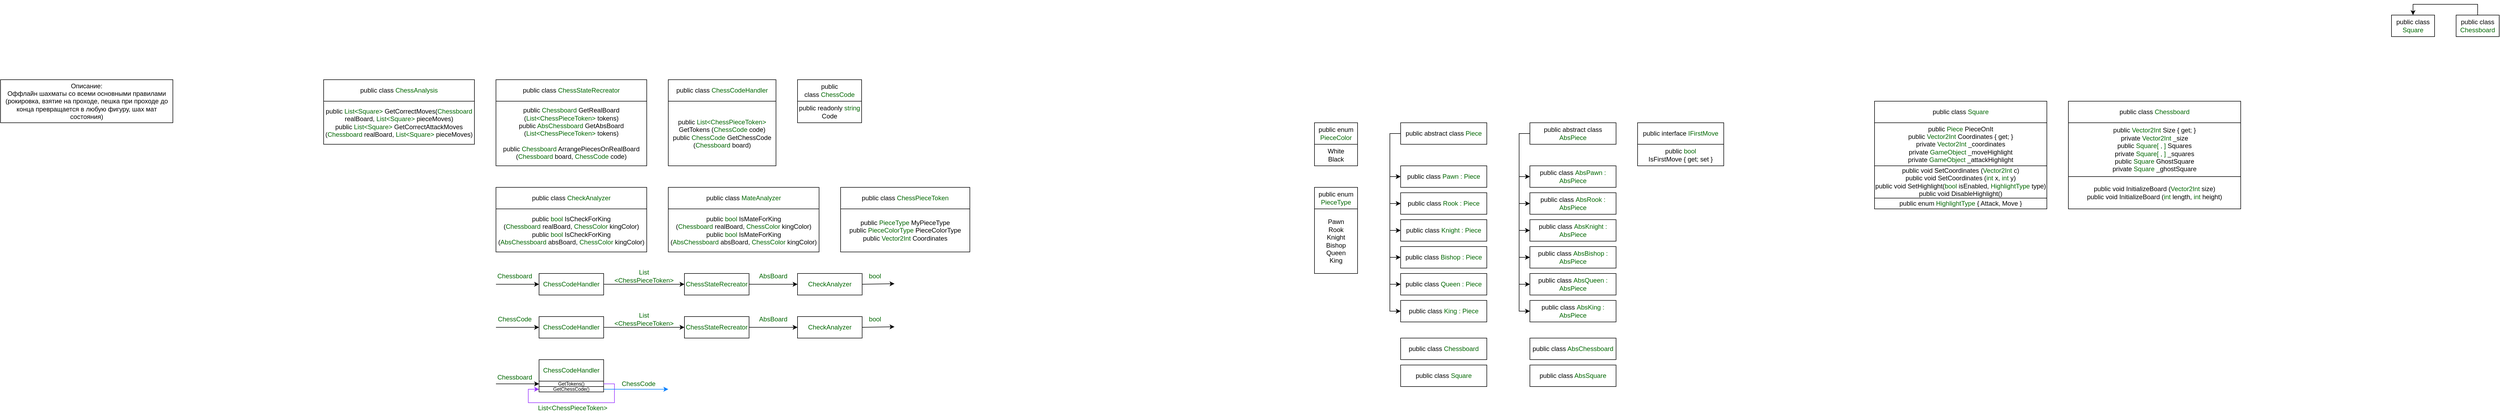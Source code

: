 <mxfile version="15.5.4" type="device"><diagram name="Page-1" id="42789a77-a242-8287-6e28-9cd8cfd52e62"><mxGraphModel dx="3195" dy="612" grid="1" gridSize="10" guides="1" tooltips="1" connect="1" arrows="1" fold="1" page="0" pageScale="1" pageWidth="1100" pageHeight="850" background="none" math="0" shadow="0"><root><mxCell id="0"/><mxCell id="1" parent="0"/><mxCell id="kITRwJvMoC09eJjtB9Mg-1" value="public abstract class &lt;font color=&quot;#006600&quot;&gt;AbsPiece&lt;/font&gt;" style="rounded=0;whiteSpace=wrap;html=1;" parent="1" vertex="1"><mxGeometry x="40" y="200" width="160" height="40" as="geometry"/></mxCell><mxCell id="kITRwJvMoC09eJjtB9Mg-2" value="public class&amp;nbsp;&lt;font color=&quot;#006600&quot;&gt;AbsPawn : AbsPiece&lt;/font&gt;" style="rounded=0;whiteSpace=wrap;html=1;" parent="1" vertex="1"><mxGeometry x="40" y="280" width="160" height="40" as="geometry"/></mxCell><mxCell id="kITRwJvMoC09eJjtB9Mg-3" value="public class&amp;nbsp;&lt;font color=&quot;#006600&quot;&gt;AbsRook : AbsPiece&lt;/font&gt;" style="rounded=0;whiteSpace=wrap;html=1;" parent="1" vertex="1"><mxGeometry x="40" y="330" width="160" height="40" as="geometry"/></mxCell><mxCell id="kITRwJvMoC09eJjtB9Mg-4" value="public class&amp;nbsp;&lt;font color=&quot;#006600&quot;&gt;AbsKnight : AbsPiece&lt;/font&gt;" style="rounded=0;whiteSpace=wrap;html=1;" parent="1" vertex="1"><mxGeometry x="40" y="380" width="160" height="40" as="geometry"/></mxCell><mxCell id="kITRwJvMoC09eJjtB9Mg-6" value="public class&amp;nbsp;&lt;font color=&quot;#006600&quot;&gt;AbsBishop : AbsPiece&lt;/font&gt;" style="rounded=0;whiteSpace=wrap;html=1;" parent="1" vertex="1"><mxGeometry x="40" y="430" width="160" height="40" as="geometry"/></mxCell><mxCell id="kITRwJvMoC09eJjtB9Mg-7" value="public class&amp;nbsp;&lt;font color=&quot;#006600&quot;&gt;AbsQueen : AbsPiece&lt;/font&gt;" style="rounded=0;whiteSpace=wrap;html=1;" parent="1" vertex="1"><mxGeometry x="40" y="480" width="160" height="40" as="geometry"/></mxCell><mxCell id="kITRwJvMoC09eJjtB9Mg-8" value="public class&amp;nbsp;&lt;font color=&quot;#006600&quot;&gt;AbsKing : AbsPiece&lt;/font&gt;" style="rounded=0;whiteSpace=wrap;html=1;" parent="1" vertex="1"><mxGeometry x="40" y="530" width="160" height="40" as="geometry"/></mxCell><mxCell id="kITRwJvMoC09eJjtB9Mg-9" value="" style="endArrow=classic;html=1;rounded=0;fontColor=#006600;entryX=0;entryY=0.5;entryDx=0;entryDy=0;exitX=0;exitY=0.5;exitDx=0;exitDy=0;" parent="1" source="kITRwJvMoC09eJjtB9Mg-1" target="kITRwJvMoC09eJjtB9Mg-2" edge="1"><mxGeometry width="50" height="50" relative="1" as="geometry"><mxPoint x="70" y="350" as="sourcePoint"/><mxPoint x="120" y="300" as="targetPoint"/><Array as="points"><mxPoint x="20" y="220"/><mxPoint x="20" y="300"/></Array></mxGeometry></mxCell><mxCell id="kITRwJvMoC09eJjtB9Mg-10" value="" style="endArrow=classic;html=1;rounded=0;fontColor=#006600;entryX=0;entryY=0.5;entryDx=0;entryDy=0;exitX=0;exitY=0.5;exitDx=0;exitDy=0;" parent="1" source="kITRwJvMoC09eJjtB9Mg-1" target="kITRwJvMoC09eJjtB9Mg-3" edge="1"><mxGeometry width="50" height="50" relative="1" as="geometry"><mxPoint x="40" y="410" as="sourcePoint"/><mxPoint x="90" y="360" as="targetPoint"/><Array as="points"><mxPoint x="20" y="220"/><mxPoint x="20" y="350"/></Array></mxGeometry></mxCell><mxCell id="kITRwJvMoC09eJjtB9Mg-11" value="" style="endArrow=classic;html=1;rounded=0;fontColor=#006600;entryX=0;entryY=0.5;entryDx=0;entryDy=0;exitX=0;exitY=0.5;exitDx=0;exitDy=0;" parent="1" source="kITRwJvMoC09eJjtB9Mg-1" target="kITRwJvMoC09eJjtB9Mg-4" edge="1"><mxGeometry width="50" height="50" relative="1" as="geometry"><mxPoint x="50" y="230" as="sourcePoint"/><mxPoint x="50" y="360" as="targetPoint"/><Array as="points"><mxPoint x="20" y="220"/><mxPoint x="20" y="400"/></Array></mxGeometry></mxCell><mxCell id="kITRwJvMoC09eJjtB9Mg-12" value="" style="endArrow=classic;html=1;rounded=0;fontColor=#006600;entryX=0;entryY=0.5;entryDx=0;entryDy=0;exitX=0;exitY=0.5;exitDx=0;exitDy=0;" parent="1" source="kITRwJvMoC09eJjtB9Mg-1" target="kITRwJvMoC09eJjtB9Mg-6" edge="1"><mxGeometry width="50" height="50" relative="1" as="geometry"><mxPoint x="60" y="240" as="sourcePoint"/><mxPoint x="60" y="370" as="targetPoint"/><Array as="points"><mxPoint x="20" y="220"/><mxPoint x="20" y="450"/></Array></mxGeometry></mxCell><mxCell id="kITRwJvMoC09eJjtB9Mg-13" value="" style="endArrow=classic;html=1;rounded=0;fontColor=#006600;entryX=0;entryY=0.5;entryDx=0;entryDy=0;exitX=0;exitY=0.5;exitDx=0;exitDy=0;" parent="1" source="kITRwJvMoC09eJjtB9Mg-1" target="kITRwJvMoC09eJjtB9Mg-7" edge="1"><mxGeometry width="50" height="50" relative="1" as="geometry"><mxPoint x="20" y="250" as="sourcePoint"/><mxPoint x="20" y="380" as="targetPoint"/><Array as="points"><mxPoint x="20" y="220"/><mxPoint x="20" y="500"/></Array></mxGeometry></mxCell><mxCell id="kITRwJvMoC09eJjtB9Mg-14" value="" style="endArrow=classic;html=1;rounded=0;fontColor=#006600;entryX=0;entryY=0.5;entryDx=0;entryDy=0;exitX=0;exitY=0.5;exitDx=0;exitDy=0;" parent="1" source="kITRwJvMoC09eJjtB9Mg-1" target="kITRwJvMoC09eJjtB9Mg-8" edge="1"><mxGeometry width="50" height="50" relative="1" as="geometry"><mxPoint x="80" y="260" as="sourcePoint"/><mxPoint x="80" y="390" as="targetPoint"/><Array as="points"><mxPoint x="20" y="220"/><mxPoint x="20" y="550"/></Array></mxGeometry></mxCell><mxCell id="kITRwJvMoC09eJjtB9Mg-15" value="public class &lt;font color=&quot;#006600&quot;&gt;AbsSquare&lt;/font&gt;" style="rounded=0;whiteSpace=wrap;html=1;" parent="1" vertex="1"><mxGeometry x="40" y="650" width="160" height="40" as="geometry"/></mxCell><mxCell id="kITRwJvMoC09eJjtB9Mg-16" value="public class &lt;font color=&quot;#006600&quot;&gt;AbsChessboard&lt;/font&gt;" style="rounded=0;whiteSpace=wrap;html=1;" parent="1" vertex="1"><mxGeometry x="40" y="600" width="160" height="40" as="geometry"/></mxCell><mxCell id="kITRwJvMoC09eJjtB9Mg-17" value="public abstract class &lt;font color=&quot;#006600&quot;&gt;Piece&lt;/font&gt;" style="rounded=0;whiteSpace=wrap;html=1;" parent="1" vertex="1"><mxGeometry x="-200" y="200" width="160" height="40" as="geometry"/></mxCell><mxCell id="kITRwJvMoC09eJjtB9Mg-18" value="public class&amp;nbsp;&lt;font color=&quot;#006600&quot;&gt;Pawn : Piece&lt;/font&gt;" style="rounded=0;whiteSpace=wrap;html=1;" parent="1" vertex="1"><mxGeometry x="-200" y="280" width="160" height="40" as="geometry"/></mxCell><mxCell id="kITRwJvMoC09eJjtB9Mg-19" value="public class&amp;nbsp;&lt;font color=&quot;#006600&quot;&gt;Rook : Piece&lt;/font&gt;" style="rounded=0;whiteSpace=wrap;html=1;" parent="1" vertex="1"><mxGeometry x="-200" y="330" width="160" height="40" as="geometry"/></mxCell><mxCell id="kITRwJvMoC09eJjtB9Mg-20" value="public class&amp;nbsp;&lt;font color=&quot;#006600&quot;&gt;Knight : Piece&lt;/font&gt;" style="rounded=0;whiteSpace=wrap;html=1;" parent="1" vertex="1"><mxGeometry x="-200" y="380" width="160" height="40" as="geometry"/></mxCell><mxCell id="kITRwJvMoC09eJjtB9Mg-21" value="public class&amp;nbsp;&lt;font color=&quot;#006600&quot;&gt;Bishop : Piece&lt;/font&gt;" style="rounded=0;whiteSpace=wrap;html=1;" parent="1" vertex="1"><mxGeometry x="-200" y="430" width="160" height="40" as="geometry"/></mxCell><mxCell id="kITRwJvMoC09eJjtB9Mg-22" value="public class&amp;nbsp;&lt;font color=&quot;#006600&quot;&gt;Queen : Piece&lt;/font&gt;" style="rounded=0;whiteSpace=wrap;html=1;" parent="1" vertex="1"><mxGeometry x="-200" y="480" width="160" height="40" as="geometry"/></mxCell><mxCell id="kITRwJvMoC09eJjtB9Mg-23" value="public class&amp;nbsp;&lt;font color=&quot;#006600&quot;&gt;King : Piece&lt;/font&gt;" style="rounded=0;whiteSpace=wrap;html=1;" parent="1" vertex="1"><mxGeometry x="-200" y="530" width="160" height="40" as="geometry"/></mxCell><mxCell id="kITRwJvMoC09eJjtB9Mg-24" value="" style="endArrow=classic;html=1;rounded=0;fontColor=#006600;entryX=0;entryY=0.5;entryDx=0;entryDy=0;exitX=0;exitY=0.5;exitDx=0;exitDy=0;" parent="1" source="kITRwJvMoC09eJjtB9Mg-17" target="kITRwJvMoC09eJjtB9Mg-18" edge="1"><mxGeometry width="50" height="50" relative="1" as="geometry"><mxPoint x="-170" y="350" as="sourcePoint"/><mxPoint x="-120" y="300" as="targetPoint"/><Array as="points"><mxPoint x="-220" y="220"/><mxPoint x="-220" y="300"/></Array></mxGeometry></mxCell><mxCell id="kITRwJvMoC09eJjtB9Mg-25" value="" style="endArrow=classic;html=1;rounded=0;fontColor=#006600;entryX=0;entryY=0.5;entryDx=0;entryDy=0;exitX=0;exitY=0.5;exitDx=0;exitDy=0;" parent="1" source="kITRwJvMoC09eJjtB9Mg-17" target="kITRwJvMoC09eJjtB9Mg-19" edge="1"><mxGeometry width="50" height="50" relative="1" as="geometry"><mxPoint x="-200" y="410" as="sourcePoint"/><mxPoint x="-150" y="360" as="targetPoint"/><Array as="points"><mxPoint x="-220" y="220"/><mxPoint x="-220" y="350"/></Array></mxGeometry></mxCell><mxCell id="kITRwJvMoC09eJjtB9Mg-26" value="" style="endArrow=classic;html=1;rounded=0;fontColor=#006600;entryX=0;entryY=0.5;entryDx=0;entryDy=0;exitX=0;exitY=0.5;exitDx=0;exitDy=0;" parent="1" source="kITRwJvMoC09eJjtB9Mg-17" target="kITRwJvMoC09eJjtB9Mg-20" edge="1"><mxGeometry width="50" height="50" relative="1" as="geometry"><mxPoint x="-190" y="230" as="sourcePoint"/><mxPoint x="-190" y="360" as="targetPoint"/><Array as="points"><mxPoint x="-220" y="220"/><mxPoint x="-220" y="400"/></Array></mxGeometry></mxCell><mxCell id="kITRwJvMoC09eJjtB9Mg-27" value="" style="endArrow=classic;html=1;rounded=0;fontColor=#006600;entryX=0;entryY=0.5;entryDx=0;entryDy=0;exitX=0;exitY=0.5;exitDx=0;exitDy=0;" parent="1" source="kITRwJvMoC09eJjtB9Mg-17" target="kITRwJvMoC09eJjtB9Mg-21" edge="1"><mxGeometry width="50" height="50" relative="1" as="geometry"><mxPoint x="-180" y="240" as="sourcePoint"/><mxPoint x="-180" y="370" as="targetPoint"/><Array as="points"><mxPoint x="-220" y="220"/><mxPoint x="-220" y="450"/></Array></mxGeometry></mxCell><mxCell id="kITRwJvMoC09eJjtB9Mg-28" value="" style="endArrow=classic;html=1;rounded=0;fontColor=#006600;entryX=0;entryY=0.5;entryDx=0;entryDy=0;exitX=0;exitY=0.5;exitDx=0;exitDy=0;" parent="1" source="kITRwJvMoC09eJjtB9Mg-17" target="kITRwJvMoC09eJjtB9Mg-22" edge="1"><mxGeometry width="50" height="50" relative="1" as="geometry"><mxPoint x="-220" y="250" as="sourcePoint"/><mxPoint x="-220" y="380" as="targetPoint"/><Array as="points"><mxPoint x="-220" y="220"/><mxPoint x="-220" y="500"/></Array></mxGeometry></mxCell><mxCell id="kITRwJvMoC09eJjtB9Mg-29" value="" style="endArrow=classic;html=1;rounded=0;fontColor=#006600;entryX=0;entryY=0.5;entryDx=0;entryDy=0;exitX=0;exitY=0.5;exitDx=0;exitDy=0;" parent="1" source="kITRwJvMoC09eJjtB9Mg-17" target="kITRwJvMoC09eJjtB9Mg-23" edge="1"><mxGeometry width="50" height="50" relative="1" as="geometry"><mxPoint x="-160" y="260" as="sourcePoint"/><mxPoint x="-160" y="390" as="targetPoint"/><Array as="points"><mxPoint x="-220" y="220"/><mxPoint x="-220" y="550"/></Array></mxGeometry></mxCell><mxCell id="kITRwJvMoC09eJjtB9Mg-30" value="public class &lt;font color=&quot;#006600&quot;&gt;Square&lt;/font&gt;" style="rounded=0;whiteSpace=wrap;html=1;" parent="1" vertex="1"><mxGeometry x="-200" y="650" width="160" height="40" as="geometry"/></mxCell><mxCell id="kITRwJvMoC09eJjtB9Mg-31" value="public class &lt;font color=&quot;#006600&quot;&gt;Chessboard&lt;/font&gt;" style="rounded=0;whiteSpace=wrap;html=1;" parent="1" vertex="1"><mxGeometry x="-200" y="600" width="160" height="40" as="geometry"/></mxCell><mxCell id="kITRwJvMoC09eJjtB9Mg-32" value="&lt;font color=&quot;#000000&quot;&gt;public enum&lt;/font&gt; PieceType" style="rounded=0;whiteSpace=wrap;html=1;fontColor=#006600;" parent="1" vertex="1"><mxGeometry x="-360" y="320" width="80" height="40" as="geometry"/></mxCell><mxCell id="kITRwJvMoC09eJjtB9Mg-33" value="&lt;font color=&quot;#000000&quot;&gt;Pawn&lt;br&gt;Rook&lt;br&gt;Knight&lt;br&gt;Bishop&lt;br&gt;Queen&lt;br&gt;King&lt;br&gt;&lt;/font&gt;" style="rounded=0;whiteSpace=wrap;html=1;fontColor=#006600;" parent="1" vertex="1"><mxGeometry x="-360" y="360" width="80" height="120" as="geometry"/></mxCell><mxCell id="kITRwJvMoC09eJjtB9Mg-34" value="&lt;font color=&quot;#000000&quot;&gt;public enum&lt;/font&gt; PieceColor" style="rounded=0;whiteSpace=wrap;html=1;fontColor=#006600;" parent="1" vertex="1"><mxGeometry x="-360" y="200" width="80" height="40" as="geometry"/></mxCell><mxCell id="kITRwJvMoC09eJjtB9Mg-35" value="&lt;font color=&quot;#000000&quot;&gt;White&lt;br&gt;Black&lt;br&gt;&lt;/font&gt;" style="rounded=0;whiteSpace=wrap;html=1;fontColor=#006600;" parent="1" vertex="1"><mxGeometry x="-360" y="240" width="80" height="40" as="geometry"/></mxCell><mxCell id="kITRwJvMoC09eJjtB9Mg-41" value="&lt;font color=&quot;#000000&quot;&gt;public class&lt;/font&gt; ChessPieceToken" style="rounded=0;whiteSpace=wrap;html=1;fontColor=#006600;" parent="1" vertex="1"><mxGeometry x="-1240" y="320" width="240" height="40" as="geometry"/></mxCell><mxCell id="kITRwJvMoC09eJjtB9Mg-42" value="&lt;font color=&quot;#000000&quot;&gt;public &lt;/font&gt;PieceType &lt;font color=&quot;#000000&quot;&gt;MyPieceType&lt;br&gt;public&amp;nbsp;&lt;/font&gt;PieceColorType &lt;font color=&quot;#000000&quot;&gt;PieceColorType&lt;br&gt;public &lt;/font&gt;Vector2Int &lt;font color=&quot;#000000&quot;&gt;Coordinates&lt;br&gt;&lt;/font&gt;" style="rounded=0;whiteSpace=wrap;html=1;fontColor=#006600;" parent="1" vertex="1"><mxGeometry x="-1240" y="360" width="240" height="80" as="geometry"/></mxCell><mxCell id="p37Qnnn1EawE8C3097Xb-1" value="&lt;font color=&quot;#000000&quot;&gt;public class&lt;/font&gt; ChessStateRecreator" style="rounded=1;whiteSpace=wrap;html=1;fontColor=#006600;arcSize=0;" parent="1" vertex="1"><mxGeometry x="-1880" y="120" width="280" height="40" as="geometry"/></mxCell><mxCell id="p37Qnnn1EawE8C3097Xb-2" value="&lt;font color=&quot;#000000&quot;&gt;public class&lt;/font&gt;&amp;nbsp;ChessCodeHandler" style="rounded=1;whiteSpace=wrap;html=1;fontColor=#006600;arcSize=0;" parent="1" vertex="1"><mxGeometry x="-1560" y="120" width="200" height="40" as="geometry"/></mxCell><mxCell id="p37Qnnn1EawE8C3097Xb-3" value="&lt;font color=&quot;#000000&quot;&gt;public &lt;/font&gt;List&amp;lt;ChessPieceToken&amp;gt;&lt;font color=&quot;#000000&quot;&gt; GetTokens (&lt;/font&gt;ChessCode &lt;font color=&quot;#000000&quot;&gt;code)&lt;br&gt;&lt;/font&gt;&lt;font color=&quot;#000000&quot;&gt;public&amp;nbsp;&lt;/font&gt;ChessCode&amp;nbsp;&lt;font color=&quot;#000000&quot;&gt;GetChessCode (&lt;/font&gt;Chessboard&amp;nbsp;&lt;font color=&quot;#000000&quot;&gt;board)&lt;/font&gt;&lt;font color=&quot;#000000&quot;&gt;&lt;br&gt;&lt;/font&gt;" style="rounded=1;whiteSpace=wrap;html=1;fontColor=#006600;arcSize=0;" parent="1" vertex="1"><mxGeometry x="-1560" y="160" width="200" height="120" as="geometry"/></mxCell><mxCell id="p37Qnnn1EawE8C3097Xb-4" value="&lt;font color=&quot;#000000&quot;&gt;public class&lt;/font&gt;&amp;nbsp;ChessCode" style="rounded=1;whiteSpace=wrap;html=1;fontColor=#006600;arcSize=0;" parent="1" vertex="1"><mxGeometry x="-1320" y="120" width="119" height="40" as="geometry"/></mxCell><mxCell id="p37Qnnn1EawE8C3097Xb-5" value="&lt;font color=&quot;#000000&quot;&gt;public readonly &lt;/font&gt;string &lt;font color=&quot;#000000&quot;&gt;Code&lt;/font&gt;" style="rounded=1;whiteSpace=wrap;html=1;fontColor=#006600;arcSize=0;" parent="1" vertex="1"><mxGeometry x="-1320" y="160" width="119" height="40" as="geometry"/></mxCell><mxCell id="p37Qnnn1EawE8C3097Xb-6" value="&lt;font color=&quot;#000000&quot;&gt;public class&lt;/font&gt;&amp;nbsp;CheckAnalyzer" style="rounded=1;whiteSpace=wrap;html=1;fontColor=#006600;arcSize=0;" parent="1" vertex="1"><mxGeometry x="-1880" y="320" width="280" height="40" as="geometry"/></mxCell><mxCell id="p37Qnnn1EawE8C3097Xb-7" value="&lt;font color=&quot;#000000&quot;&gt;public &lt;/font&gt;Chessboard &lt;font color=&quot;#000000&quot;&gt;GetRealBoard (&lt;/font&gt;List&amp;lt;ChessPieceToken&amp;gt;&lt;font color=&quot;#000000&quot;&gt; tokens)&lt;br&gt;&lt;/font&gt;&lt;font color=&quot;#000000&quot;&gt;public &lt;/font&gt;AbsChessboard&amp;nbsp;&lt;font color=&quot;#000000&quot;&gt;GetAbsBoard (&lt;/font&gt;List&amp;lt;ChessPieceToken&amp;gt;&lt;font color=&quot;#000000&quot;&gt;&amp;nbsp;tokens)&lt;br&gt;&lt;br&gt;&lt;/font&gt;&lt;font color=&quot;#000000&quot;&gt;public &lt;/font&gt;Chessboard &lt;font color=&quot;#000000&quot;&gt;ArrangePiecesOnRealBoard (&lt;/font&gt;Chessboard &lt;font color=&quot;#000000&quot;&gt;board, &lt;/font&gt;ChessCode &lt;font color=&quot;#000000&quot;&gt;code)&lt;br&gt;&lt;/font&gt;" style="rounded=1;whiteSpace=wrap;html=1;fontColor=#006600;arcSize=0;" parent="1" vertex="1"><mxGeometry x="-1880" y="160" width="280" height="120" as="geometry"/></mxCell><mxCell id="p37Qnnn1EawE8C3097Xb-8" value="&lt;font color=&quot;#000000&quot;&gt;public class&lt;/font&gt; ChessAnalysis" style="rounded=1;whiteSpace=wrap;html=1;fontColor=#006600;arcSize=0;" parent="1" vertex="1"><mxGeometry x="-2200" y="120" width="280" height="40" as="geometry"/></mxCell><mxCell id="p37Qnnn1EawE8C3097Xb-9" value="&lt;font color=&quot;#000000&quot;&gt;public &lt;/font&gt;bool &lt;font color=&quot;#000000&quot;&gt;IsCheckForKing &lt;br&gt;(&lt;/font&gt;Chessboard &lt;font color=&quot;#000000&quot;&gt;realBoard, &lt;/font&gt;ChessColor &lt;font color=&quot;#000000&quot;&gt;kingColor)&lt;br&gt;&lt;/font&gt;&lt;font color=&quot;#000000&quot;&gt;public&amp;nbsp;&lt;/font&gt;bool&amp;nbsp;&lt;font color=&quot;#000000&quot;&gt;IsCheckForKing (&lt;/font&gt;AbsChessboard&amp;nbsp;&lt;font color=&quot;#000000&quot;&gt;absBoard,&amp;nbsp;&lt;/font&gt;ChessColor&amp;nbsp;&lt;font color=&quot;#000000&quot;&gt;kingColor)&lt;/font&gt;&lt;font color=&quot;#000000&quot;&gt;&lt;br&gt;&lt;/font&gt;" style="rounded=1;whiteSpace=wrap;html=1;fontColor=#006600;arcSize=0;" parent="1" vertex="1"><mxGeometry x="-1880" y="360" width="280" height="80" as="geometry"/></mxCell><mxCell id="p37Qnnn1EawE8C3097Xb-10" value="" style="endArrow=classic;html=1;rounded=0;fontColor=#006600;" parent="1" target="p37Qnnn1EawE8C3097Xb-11" edge="1"><mxGeometry width="50" height="50" relative="1" as="geometry"><mxPoint x="-1880" y="500" as="sourcePoint"/><mxPoint x="-1750" y="440" as="targetPoint"/></mxGeometry></mxCell><mxCell id="p37Qnnn1EawE8C3097Xb-11" value="&lt;span&gt;ChessCodeHandler&lt;/span&gt;" style="rounded=0;whiteSpace=wrap;html=1;fontColor=#006600;" parent="1" vertex="1"><mxGeometry x="-1800" y="480" width="120" height="40" as="geometry"/></mxCell><mxCell id="p37Qnnn1EawE8C3097Xb-12" value="Chessboard" style="text;html=1;strokeColor=none;fillColor=none;align=center;verticalAlign=middle;whiteSpace=wrap;rounded=0;fontColor=#006600;" parent="1" vertex="1"><mxGeometry x="-1880" y="470" width="70" height="30" as="geometry"/></mxCell><mxCell id="p37Qnnn1EawE8C3097Xb-13" value="" style="endArrow=classic;html=1;rounded=0;fontColor=#006600;exitX=1;exitY=0.5;exitDx=0;exitDy=0;entryX=0;entryY=0.5;entryDx=0;entryDy=0;" parent="1" source="p37Qnnn1EawE8C3097Xb-11" target="p37Qnnn1EawE8C3097Xb-15" edge="1"><mxGeometry width="50" height="50" relative="1" as="geometry"><mxPoint x="-1670" y="500.0" as="sourcePoint"/><mxPoint x="-1530" y="500" as="targetPoint"/></mxGeometry></mxCell><mxCell id="p37Qnnn1EawE8C3097Xb-14" value="List&lt;br&gt;&amp;lt;ChessPieceToken&amp;gt;" style="text;html=1;strokeColor=none;fillColor=none;align=center;verticalAlign=middle;whiteSpace=wrap;rounded=0;fontColor=#006600;" parent="1" vertex="1"><mxGeometry x="-1670" y="470" width="130" height="30" as="geometry"/></mxCell><mxCell id="p37Qnnn1EawE8C3097Xb-15" value="ChessStateRecreator" style="rounded=0;whiteSpace=wrap;html=1;fontColor=#006600;" parent="1" vertex="1"><mxGeometry x="-1530" y="480" width="120" height="40" as="geometry"/></mxCell><mxCell id="p37Qnnn1EawE8C3097Xb-16" value="" style="endArrow=classic;html=1;rounded=0;fontColor=#006600;exitX=1;exitY=0.5;exitDx=0;exitDy=0;entryX=0;entryY=0.5;entryDx=0;entryDy=0;" parent="1" source="p37Qnnn1EawE8C3097Xb-15" target="p37Qnnn1EawE8C3097Xb-18" edge="1"><mxGeometry width="50" height="50" relative="1" as="geometry"><mxPoint x="-1400" y="500" as="sourcePoint"/><mxPoint x="-1340" y="520" as="targetPoint"/></mxGeometry></mxCell><mxCell id="p37Qnnn1EawE8C3097Xb-17" value="AbsBoard" style="text;html=1;strokeColor=none;fillColor=none;align=center;verticalAlign=middle;whiteSpace=wrap;rounded=0;fontColor=#006600;" parent="1" vertex="1"><mxGeometry x="-1400" y="470" width="70" height="30" as="geometry"/></mxCell><mxCell id="p37Qnnn1EawE8C3097Xb-18" value="CheckAnalyzer" style="rounded=0;whiteSpace=wrap;html=1;fontColor=#006600;" parent="1" vertex="1"><mxGeometry x="-1320" y="480" width="120" height="40" as="geometry"/></mxCell><mxCell id="p37Qnnn1EawE8C3097Xb-19" value="" style="endArrow=classic;html=1;rounded=0;fontColor=#006600;exitX=1;exitY=0.5;exitDx=0;exitDy=0;" parent="1" source="p37Qnnn1EawE8C3097Xb-18" edge="1"><mxGeometry width="50" height="50" relative="1" as="geometry"><mxPoint x="-1180" y="499.17" as="sourcePoint"/><mxPoint x="-1140" y="499" as="targetPoint"/></mxGeometry></mxCell><mxCell id="p37Qnnn1EawE8C3097Xb-20" value="bool" style="text;html=1;strokeColor=none;fillColor=none;align=center;verticalAlign=middle;whiteSpace=wrap;rounded=0;fontColor=#006600;" parent="1" vertex="1"><mxGeometry x="-1191" y="470" width="30" height="30" as="geometry"/></mxCell><mxCell id="p37Qnnn1EawE8C3097Xb-21" value="" style="endArrow=classic;html=1;rounded=0;fontColor=#006600;entryX=0;entryY=0.5;entryDx=0;entryDy=0;" parent="1" target="p37Qnnn1EawE8C3097Xb-24" edge="1"><mxGeometry width="50" height="50" relative="1" as="geometry"><mxPoint x="-1880" y="685" as="sourcePoint"/><mxPoint x="-1820" y="674.83" as="targetPoint"/></mxGeometry></mxCell><mxCell id="p37Qnnn1EawE8C3097Xb-22" value="&lt;span&gt;ChessCodeHandler&lt;/span&gt;" style="rounded=0;whiteSpace=wrap;html=1;fontColor=#006600;" parent="1" vertex="1"><mxGeometry x="-1800" y="640" width="120" height="40" as="geometry"/></mxCell><mxCell id="p37Qnnn1EawE8C3097Xb-23" value="Chessboard" style="text;html=1;strokeColor=none;fillColor=none;align=center;verticalAlign=middle;whiteSpace=wrap;rounded=0;fontColor=#006600;strokeWidth=1;" parent="1" vertex="1"><mxGeometry x="-1880" y="665" width="70" height="15" as="geometry"/></mxCell><mxCell id="p37Qnnn1EawE8C3097Xb-24" value="&lt;div style=&quot;line-height: 0.5 ; font-size: 9px&quot;&gt;&lt;font style=&quot;color: rgb(0 , 0 , 0) ; font-size: 9px&quot;&gt;GetTokens()&lt;/font&gt;&lt;/div&gt;" style="rounded=0;whiteSpace=wrap;html=1;fontColor=#006600;align=center;" parent="1" vertex="1"><mxGeometry x="-1800" y="680" width="120" height="10" as="geometry"/></mxCell><mxCell id="p37Qnnn1EawE8C3097Xb-26" value="" style="endArrow=classic;html=1;rounded=0;fontColor=#006600;exitX=1;exitY=0.5;exitDx=0;exitDy=0;entryX=0;entryY=0.5;entryDx=0;entryDy=0;strokeColor=#9933FF;" parent="1" source="p37Qnnn1EawE8C3097Xb-24" target="p37Qnnn1EawE8C3097Xb-32" edge="1"><mxGeometry width="50" height="50" relative="1" as="geometry"><mxPoint x="-1660" y="685" as="sourcePoint"/><mxPoint x="-1800" y="695" as="targetPoint"/><Array as="points"><mxPoint x="-1660" y="685"/><mxPoint x="-1660" y="720"/><mxPoint x="-1820" y="720"/><mxPoint x="-1820" y="695"/></Array></mxGeometry></mxCell><mxCell id="p37Qnnn1EawE8C3097Xb-27" value="List&amp;lt;ChessPieceToken&amp;gt;" style="text;html=1;strokeColor=none;fillColor=none;align=center;verticalAlign=middle;whiteSpace=wrap;rounded=0;fontColor=#006600;strokeWidth=1;" parent="1" vertex="1"><mxGeometry x="-1805" y="720" width="135" height="20" as="geometry"/></mxCell><mxCell id="p37Qnnn1EawE8C3097Xb-30" value="ChessCode" style="text;html=1;strokeColor=none;fillColor=none;align=center;verticalAlign=middle;whiteSpace=wrap;rounded=0;fontColor=#006600;strokeWidth=1;" parent="1" vertex="1"><mxGeometry x="-1650" y="677.5" width="70" height="15" as="geometry"/></mxCell><mxCell id="p37Qnnn1EawE8C3097Xb-31" value="" style="endArrow=classic;html=1;rounded=0;fontColor=#006600;exitX=1;exitY=0.5;exitDx=0;exitDy=0;strokeColor=#007FFF;" parent="1" source="p37Qnnn1EawE8C3097Xb-32" edge="1"><mxGeometry width="50" height="50" relative="1" as="geometry"><mxPoint x="-1680" y="695" as="sourcePoint"/><mxPoint x="-1560" y="695" as="targetPoint"/></mxGeometry></mxCell><mxCell id="p37Qnnn1EawE8C3097Xb-32" value="&lt;div style=&quot;line-height: 0.5 ; font-size: 9px&quot;&gt;&lt;font style=&quot;color: rgb(0 , 0 , 0) ; font-size: 9px&quot;&gt;GetChessCode()&lt;/font&gt;&lt;/div&gt;" style="rounded=0;whiteSpace=wrap;html=1;fontColor=#006600;align=center;" parent="1" vertex="1"><mxGeometry x="-1800" y="690" width="120" height="10" as="geometry"/></mxCell><mxCell id="p37Qnnn1EawE8C3097Xb-33" value="" style="endArrow=classic;html=1;rounded=0;fontColor=#006600;" parent="1" target="p37Qnnn1EawE8C3097Xb-34" edge="1"><mxGeometry width="50" height="50" relative="1" as="geometry"><mxPoint x="-1880" y="580" as="sourcePoint"/><mxPoint x="-1750" y="520" as="targetPoint"/></mxGeometry></mxCell><mxCell id="p37Qnnn1EawE8C3097Xb-34" value="&lt;span&gt;ChessCodeHandler&lt;/span&gt;" style="rounded=0;whiteSpace=wrap;html=1;fontColor=#006600;" parent="1" vertex="1"><mxGeometry x="-1800" y="560" width="120" height="40" as="geometry"/></mxCell><mxCell id="p37Qnnn1EawE8C3097Xb-35" value="ChessCode" style="text;html=1;strokeColor=none;fillColor=none;align=center;verticalAlign=middle;whiteSpace=wrap;rounded=0;fontColor=#006600;" parent="1" vertex="1"><mxGeometry x="-1880" y="550" width="70" height="30" as="geometry"/></mxCell><mxCell id="p37Qnnn1EawE8C3097Xb-36" value="" style="endArrow=classic;html=1;rounded=0;fontColor=#006600;exitX=1;exitY=0.5;exitDx=0;exitDy=0;entryX=0;entryY=0.5;entryDx=0;entryDy=0;" parent="1" source="p37Qnnn1EawE8C3097Xb-34" target="p37Qnnn1EawE8C3097Xb-38" edge="1"><mxGeometry width="50" height="50" relative="1" as="geometry"><mxPoint x="-1670" y="580.0" as="sourcePoint"/><mxPoint x="-1530" y="580" as="targetPoint"/></mxGeometry></mxCell><mxCell id="p37Qnnn1EawE8C3097Xb-37" value="List&lt;br&gt;&amp;lt;ChessPieceToken&amp;gt;" style="text;html=1;strokeColor=none;fillColor=none;align=center;verticalAlign=middle;whiteSpace=wrap;rounded=0;fontColor=#006600;" parent="1" vertex="1"><mxGeometry x="-1670" y="550" width="130" height="30" as="geometry"/></mxCell><mxCell id="p37Qnnn1EawE8C3097Xb-38" value="ChessStateRecreator" style="rounded=0;whiteSpace=wrap;html=1;fontColor=#006600;" parent="1" vertex="1"><mxGeometry x="-1530" y="560" width="120" height="40" as="geometry"/></mxCell><mxCell id="p37Qnnn1EawE8C3097Xb-39" value="" style="endArrow=classic;html=1;rounded=0;fontColor=#006600;exitX=1;exitY=0.5;exitDx=0;exitDy=0;entryX=0;entryY=0.5;entryDx=0;entryDy=0;" parent="1" source="p37Qnnn1EawE8C3097Xb-38" target="p37Qnnn1EawE8C3097Xb-41" edge="1"><mxGeometry width="50" height="50" relative="1" as="geometry"><mxPoint x="-1400" y="580" as="sourcePoint"/><mxPoint x="-1340" y="600" as="targetPoint"/></mxGeometry></mxCell><mxCell id="p37Qnnn1EawE8C3097Xb-40" value="AbsBoard" style="text;html=1;strokeColor=none;fillColor=none;align=center;verticalAlign=middle;whiteSpace=wrap;rounded=0;fontColor=#006600;" parent="1" vertex="1"><mxGeometry x="-1400" y="550" width="70" height="30" as="geometry"/></mxCell><mxCell id="p37Qnnn1EawE8C3097Xb-41" value="CheckAnalyzer" style="rounded=0;whiteSpace=wrap;html=1;fontColor=#006600;" parent="1" vertex="1"><mxGeometry x="-1320" y="560" width="120" height="40" as="geometry"/></mxCell><mxCell id="p37Qnnn1EawE8C3097Xb-42" value="" style="endArrow=classic;html=1;rounded=0;fontColor=#006600;exitX=1;exitY=0.5;exitDx=0;exitDy=0;" parent="1" source="p37Qnnn1EawE8C3097Xb-41" edge="1"><mxGeometry width="50" height="50" relative="1" as="geometry"><mxPoint x="-1180" y="579.17" as="sourcePoint"/><mxPoint x="-1140" y="579" as="targetPoint"/></mxGeometry></mxCell><mxCell id="p37Qnnn1EawE8C3097Xb-43" value="bool" style="text;html=1;strokeColor=none;fillColor=none;align=center;verticalAlign=middle;whiteSpace=wrap;rounded=0;fontColor=#006600;" parent="1" vertex="1"><mxGeometry x="-1191" y="550" width="30" height="30" as="geometry"/></mxCell><mxCell id="p37Qnnn1EawE8C3097Xb-46" value="&lt;font color=&quot;#000000&quot;&gt;public &lt;/font&gt;List&amp;lt;Square&amp;gt;&lt;font color=&quot;#000000&quot;&gt; GetCorrectMoves(&lt;/font&gt;Chessboard &lt;font color=&quot;#000000&quot;&gt;realBoard, &lt;/font&gt;List&amp;lt;Square&amp;gt;&lt;font color=&quot;#000000&quot;&gt; pieceMoves)&lt;br&gt;&lt;/font&gt;&lt;font color=&quot;#000000&quot;&gt;public&amp;nbsp;&lt;/font&gt;List&amp;lt;Square&amp;gt;&lt;font color=&quot;#000000&quot;&gt;&amp;nbsp;GetCorrectAttackMoves (&lt;/font&gt;Chessboard&amp;nbsp;&lt;font color=&quot;#000000&quot;&gt;realBoard,&amp;nbsp;&lt;/font&gt;List&amp;lt;Square&amp;gt;&lt;font color=&quot;#000000&quot;&gt;&amp;nbsp;pieceMoves)&lt;/font&gt;&lt;font color=&quot;#000000&quot;&gt;&lt;br&gt;&lt;/font&gt;" style="rounded=1;whiteSpace=wrap;html=1;fontColor=#006600;arcSize=0;" parent="1" vertex="1"><mxGeometry x="-2200" y="160" width="280" height="80" as="geometry"/></mxCell><mxCell id="p37Qnnn1EawE8C3097Xb-47" value="&lt;font color=&quot;#000000&quot;&gt;public class&lt;/font&gt;&amp;nbsp;MateAnalyzer" style="rounded=1;whiteSpace=wrap;html=1;fontColor=#006600;arcSize=0;" parent="1" vertex="1"><mxGeometry x="-1560" y="320" width="280" height="40" as="geometry"/></mxCell><mxCell id="p37Qnnn1EawE8C3097Xb-48" value="&lt;font color=&quot;#000000&quot;&gt;public &lt;/font&gt;bool &lt;font color=&quot;#000000&quot;&gt;IsMateForKing &lt;br&gt;(&lt;/font&gt;Chessboard &lt;font color=&quot;#000000&quot;&gt;realBoard, &lt;/font&gt;ChessColor &lt;font color=&quot;#000000&quot;&gt;kingColor)&lt;br&gt;&lt;/font&gt;&lt;font color=&quot;#000000&quot;&gt;public&amp;nbsp;&lt;/font&gt;bool&amp;nbsp;&lt;font color=&quot;#000000&quot;&gt;IsMateForKing (&lt;/font&gt;AbsChessboard&amp;nbsp;&lt;font color=&quot;#000000&quot;&gt;absBoard,&amp;nbsp;&lt;/font&gt;ChessColor&amp;nbsp;&lt;font color=&quot;#000000&quot;&gt;kingColor)&lt;/font&gt;&lt;font color=&quot;#000000&quot;&gt;&lt;br&gt;&lt;/font&gt;" style="rounded=1;whiteSpace=wrap;html=1;fontColor=#006600;arcSize=0;" parent="1" vertex="1"><mxGeometry x="-1560" y="360" width="280" height="80" as="geometry"/></mxCell><mxCell id="p37Qnnn1EawE8C3097Xb-53" value="&lt;font color=&quot;#000000&quot;&gt;public interface &lt;/font&gt;IFirstMove" style="rounded=1;whiteSpace=wrap;html=1;fontColor=#006600;arcSize=0;" parent="1" vertex="1"><mxGeometry x="240" y="200" width="160" height="40" as="geometry"/></mxCell><mxCell id="p37Qnnn1EawE8C3097Xb-54" value="&lt;font color=&quot;#000000&quot;&gt;public &lt;/font&gt;bool &lt;br&gt;&lt;font color=&quot;#000000&quot;&gt;IsFirstMove { get; set }&lt;/font&gt;" style="rounded=1;whiteSpace=wrap;html=1;fontColor=#006600;arcSize=0;" parent="1" vertex="1"><mxGeometry x="240" y="240" width="160" height="40" as="geometry"/></mxCell><mxCell id="8RCZzrOS--yI6aAzvDrC-1" value="&lt;div&gt;&lt;span&gt;Описание:&lt;/span&gt;&lt;/div&gt;&lt;div&gt;&lt;span&gt;Оффлайн шахматы со всеми основными правилами (рокировка, взятие на проходе, пешка при проходе до конца превращается в любую фигуру, шах мат состояния)&lt;/span&gt;&lt;/div&gt;" style="rounded=0;whiteSpace=wrap;html=1;" vertex="1" parent="1"><mxGeometry x="-2800" y="120" width="320" height="80" as="geometry"/></mxCell><mxCell id="8RCZzrOS--yI6aAzvDrC-2" value="public class &lt;font color=&quot;#006600&quot;&gt;Square&lt;/font&gt;" style="rounded=0;whiteSpace=wrap;html=1;align=center;" vertex="1" parent="1"><mxGeometry x="680" y="160" width="320" height="40" as="geometry"/></mxCell><mxCell id="8RCZzrOS--yI6aAzvDrC-3" value="public void SetCoordinates (&lt;font color=&quot;#006600&quot;&gt;Vector2Int &lt;/font&gt;c)&lt;br&gt;public void SetCoordinates (&lt;font color=&quot;#006600&quot;&gt;int &lt;/font&gt;x, &lt;font color=&quot;#006600&quot;&gt;int &lt;/font&gt;y)&lt;br&gt;public void SetHighlight(&lt;font color=&quot;#006600&quot;&gt;bool &lt;/font&gt;isEnabled, &lt;font color=&quot;#006600&quot;&gt;HighlightType &lt;/font&gt;type)&lt;br&gt;public void DisableHighlight()" style="rounded=0;whiteSpace=wrap;html=1;align=center;" vertex="1" parent="1"><mxGeometry x="680" y="280" width="320" height="60" as="geometry"/></mxCell><mxCell id="8RCZzrOS--yI6aAzvDrC-4" value="public enum &lt;font color=&quot;#006600&quot;&gt;HighlightType &lt;/font&gt;{ Attack, Move }" style="rounded=0;whiteSpace=wrap;html=1;align=center;" vertex="1" parent="1"><mxGeometry x="680" y="340" width="320" height="20" as="geometry"/></mxCell><mxCell id="8RCZzrOS--yI6aAzvDrC-5" value="public &lt;font color=&quot;#006600&quot;&gt;Piece &lt;/font&gt;PieceOnIt&lt;br&gt;public &lt;font color=&quot;#006600&quot;&gt;Vector2Int&lt;/font&gt; Coordinates { get; }&lt;br&gt;private &lt;font color=&quot;#006600&quot;&gt;Vector2Int &lt;/font&gt;_coordinates&lt;br&gt;private &lt;font color=&quot;#006600&quot;&gt;GameObject &lt;/font&gt;_moveHighlight&lt;br&gt;private &lt;font color=&quot;#006600&quot;&gt;GameObject &lt;/font&gt;_attackHighlight" style="rounded=0;whiteSpace=wrap;html=1;align=center;" vertex="1" parent="1"><mxGeometry x="680" y="200" width="320" height="80" as="geometry"/></mxCell><mxCell id="8RCZzrOS--yI6aAzvDrC-6" value="public class &lt;font color=&quot;#006600&quot;&gt;Chessboard&lt;/font&gt;" style="rounded=0;whiteSpace=wrap;html=1;align=center;" vertex="1" parent="1"><mxGeometry x="1040" y="160" width="320" height="40" as="geometry"/></mxCell><mxCell id="8RCZzrOS--yI6aAzvDrC-7" value="public void InitializeBoard (&lt;font color=&quot;#006600&quot;&gt;Vector2Int &lt;/font&gt;size)&lt;br&gt;public void InitializeBoard&amp;nbsp;(&lt;font color=&quot;#006600&quot;&gt;int &lt;/font&gt;length, &lt;font color=&quot;#006600&quot;&gt;int &lt;/font&gt;height)" style="rounded=0;whiteSpace=wrap;html=1;align=center;" vertex="1" parent="1"><mxGeometry x="1040" y="300" width="320" height="60" as="geometry"/></mxCell><mxCell id="8RCZzrOS--yI6aAzvDrC-9" value="public &lt;font color=&quot;#006600&quot;&gt;Vector2Int&lt;/font&gt; Size { get; }&lt;br&gt;private &lt;font color=&quot;#006600&quot;&gt;Vector2Int &lt;/font&gt;_size&lt;br&gt;public&amp;nbsp;&lt;font color=&quot;#006600&quot;&gt;Square[ , ]&amp;nbsp;&lt;/font&gt;Squares&lt;br&gt;private &lt;font color=&quot;#006600&quot;&gt;Square[ , ]&amp;nbsp;&lt;/font&gt;_squares&lt;br&gt;public&amp;nbsp;&lt;font color=&quot;#006600&quot;&gt;Square&amp;nbsp;&lt;/font&gt;GhostSquare&lt;br&gt;private &lt;font color=&quot;#006600&quot;&gt;Square&amp;nbsp;&lt;/font&gt;_ghostSquare" style="rounded=0;whiteSpace=wrap;html=1;align=center;" vertex="1" parent="1"><mxGeometry x="1040" y="200" width="320" height="100" as="geometry"/></mxCell><mxCell id="8RCZzrOS--yI6aAzvDrC-11" value="public class &lt;font color=&quot;#006600&quot;&gt;Square&lt;/font&gt;" style="rounded=0;whiteSpace=wrap;html=1;align=center;" vertex="1" parent="1"><mxGeometry x="1640" width="80" height="40" as="geometry"/></mxCell><mxCell id="8RCZzrOS--yI6aAzvDrC-14" style="edgeStyle=orthogonalEdgeStyle;rounded=0;orthogonalLoop=1;jettySize=auto;html=1;entryX=0.5;entryY=0;entryDx=0;entryDy=0;fontColor=#006600;exitX=0.5;exitY=0;exitDx=0;exitDy=0;" edge="1" parent="1" source="8RCZzrOS--yI6aAzvDrC-12" target="8RCZzrOS--yI6aAzvDrC-11"><mxGeometry relative="1" as="geometry"/></mxCell><mxCell id="8RCZzrOS--yI6aAzvDrC-12" value="public class &lt;font color=&quot;#006600&quot;&gt;Chessboard&lt;/font&gt;" style="rounded=0;whiteSpace=wrap;html=1;align=center;" vertex="1" parent="1"><mxGeometry x="1760" width="80" height="40" as="geometry"/></mxCell></root></mxGraphModel></diagram></mxfile>